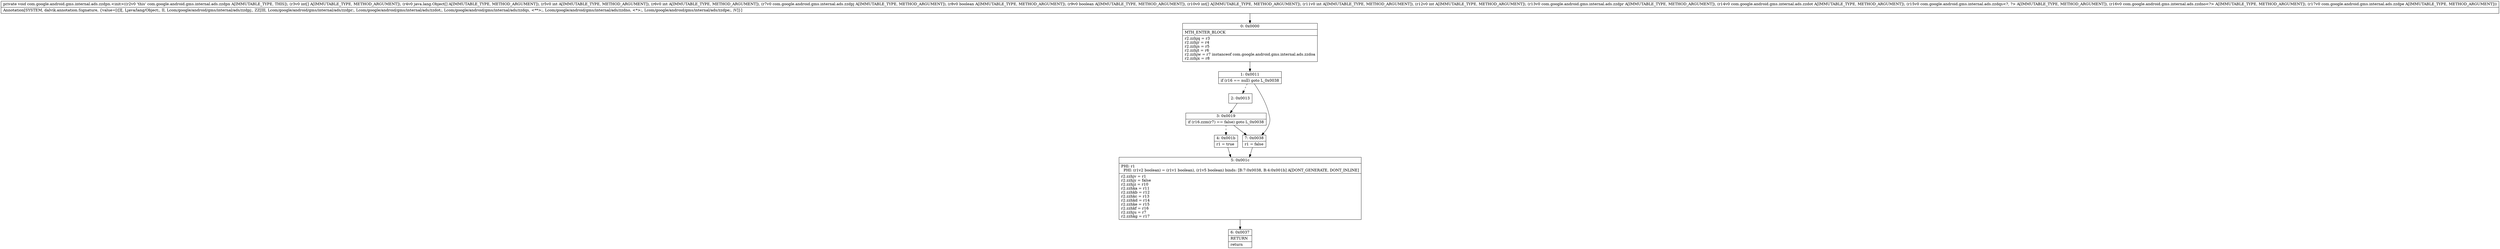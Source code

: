 digraph "CFG forcom.google.android.gms.internal.ads.zzdpn.\<init\>([I[Ljava\/lang\/Object;IILcom\/google\/android\/gms\/internal\/ads\/zzdpj;ZZ[IIILcom\/google\/android\/gms\/internal\/ads\/zzdpr;Lcom\/google\/android\/gms\/internal\/ads\/zzdot;Lcom\/google\/android\/gms\/internal\/ads\/zzdqs;Lcom\/google\/android\/gms\/internal\/ads\/zzdno;Lcom\/google\/android\/gms\/internal\/ads\/zzdpe;)V" {
Node_0 [shape=record,label="{0\:\ 0x0000|MTH_ENTER_BLOCK\l|r2.zzhjq = r3\lr2.zzhjr = r4\lr2.zzhjs = r5\lr2.zzhjt = r6\lr2.zzhjw = r7 instanceof com.google.android.gms.internal.ads.zzdoa\lr2.zzhjx = r8\l}"];
Node_1 [shape=record,label="{1\:\ 0x0011|if (r16 == null) goto L_0x0038\l}"];
Node_2 [shape=record,label="{2\:\ 0x0013}"];
Node_3 [shape=record,label="{3\:\ 0x0019|if (r16.zzm(r7) == false) goto L_0x0038\l}"];
Node_4 [shape=record,label="{4\:\ 0x001b|r1 = true\l}"];
Node_5 [shape=record,label="{5\:\ 0x001c|PHI: r1 \l  PHI: (r1v2 boolean) = (r1v1 boolean), (r1v5 boolean) binds: [B:7:0x0038, B:4:0x001b] A[DONT_GENERATE, DONT_INLINE]\l|r2.zzhjv = r1\lr2.zzhjy = false\lr2.zzhjz = r10\lr2.zzhka = r11\lr2.zzhkb = r12\lr2.zzhkc = r13\lr2.zzhkd = r14\lr2.zzhke = r15\lr2.zzhkf = r16\lr2.zzhju = r7\lr2.zzhkg = r17\l}"];
Node_6 [shape=record,label="{6\:\ 0x0037|RETURN\l|return\l}"];
Node_7 [shape=record,label="{7\:\ 0x0038|r1 = false\l}"];
MethodNode[shape=record,label="{private void com.google.android.gms.internal.ads.zzdpn.\<init\>((r2v0 'this' com.google.android.gms.internal.ads.zzdpn A[IMMUTABLE_TYPE, THIS]), (r3v0 int[] A[IMMUTABLE_TYPE, METHOD_ARGUMENT]), (r4v0 java.lang.Object[] A[IMMUTABLE_TYPE, METHOD_ARGUMENT]), (r5v0 int A[IMMUTABLE_TYPE, METHOD_ARGUMENT]), (r6v0 int A[IMMUTABLE_TYPE, METHOD_ARGUMENT]), (r7v0 com.google.android.gms.internal.ads.zzdpj A[IMMUTABLE_TYPE, METHOD_ARGUMENT]), (r8v0 boolean A[IMMUTABLE_TYPE, METHOD_ARGUMENT]), (r9v0 boolean A[IMMUTABLE_TYPE, METHOD_ARGUMENT]), (r10v0 int[] A[IMMUTABLE_TYPE, METHOD_ARGUMENT]), (r11v0 int A[IMMUTABLE_TYPE, METHOD_ARGUMENT]), (r12v0 int A[IMMUTABLE_TYPE, METHOD_ARGUMENT]), (r13v0 com.google.android.gms.internal.ads.zzdpr A[IMMUTABLE_TYPE, METHOD_ARGUMENT]), (r14v0 com.google.android.gms.internal.ads.zzdot A[IMMUTABLE_TYPE, METHOD_ARGUMENT]), (r15v0 com.google.android.gms.internal.ads.zzdqs\<?, ?\> A[IMMUTABLE_TYPE, METHOD_ARGUMENT]), (r16v0 com.google.android.gms.internal.ads.zzdno\<?\> A[IMMUTABLE_TYPE, METHOD_ARGUMENT]), (r17v0 com.google.android.gms.internal.ads.zzdpe A[IMMUTABLE_TYPE, METHOD_ARGUMENT]))  | Annotation[SYSTEM, dalvik.annotation.Signature, \{value=[([I[, Ljava\/lang\/Object;, II, Lcom\/google\/android\/gms\/internal\/ads\/zzdpj;, ZZ[III, Lcom\/google\/android\/gms\/internal\/ads\/zzdpr;, Lcom\/google\/android\/gms\/internal\/ads\/zzdot;, Lcom\/google\/android\/gms\/internal\/ads\/zzdqs, \<**\>;, Lcom\/google\/android\/gms\/internal\/ads\/zzdno, \<*\>;, Lcom\/google\/android\/gms\/internal\/ads\/zzdpe;, )V]\}]\l}"];
MethodNode -> Node_0;
Node_0 -> Node_1;
Node_1 -> Node_2[style=dashed];
Node_1 -> Node_7;
Node_2 -> Node_3;
Node_3 -> Node_4[style=dashed];
Node_3 -> Node_7;
Node_4 -> Node_5;
Node_5 -> Node_6;
Node_7 -> Node_5;
}

